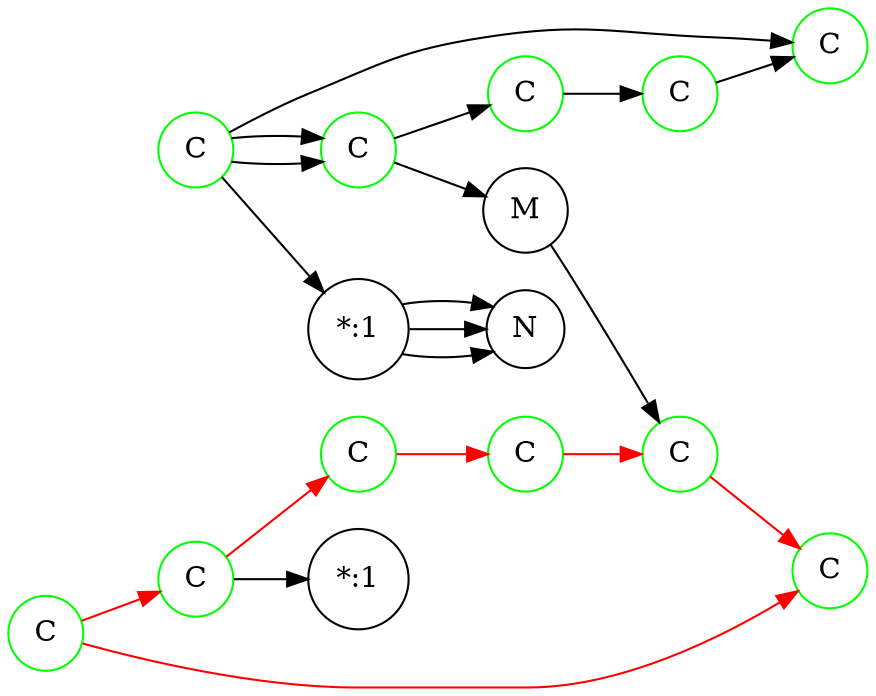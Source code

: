digraph WLNdigraph {
  rankdir = LR;
  0[shape=circle,label="C",color=green];
  0 -> 1
  0 -> 1
  0 -> 4
  0 -> 5
  1[shape=circle,label="C",color=green];
  1 -> 2
  1 -> 7
  2[shape=circle,label="C",color=green];
  2 -> 3
  3[shape=circle,label="C",color=green];
  3 -> 4
  4[shape=circle,label="C",color=green];
  5[shape=circle,label="*:1"];
  5 -> 6
  5 -> 6
  5 -> 6
  6[shape=circle,label="N"];
  7[shape=circle,label="M"];
  7 -> 12
  8[shape=circle,label="C",color=green];
  8 -> 9 [color=red]
  8 -> 13 [color=red]
  9[shape=circle,label="C",color=green];
  9 -> 10 [color=red]
  9 -> 14
  10[shape=circle,label="C",color=green];
  10 -> 11 [color=red]
  11[shape=circle,label="C",color=green];
  11 -> 12 [color=red]
  12[shape=circle,label="C",color=green];
  12 -> 13 [color=red]
  13[shape=circle,label="C",color=green];
  14[shape=circle,label="*:1"];
}
